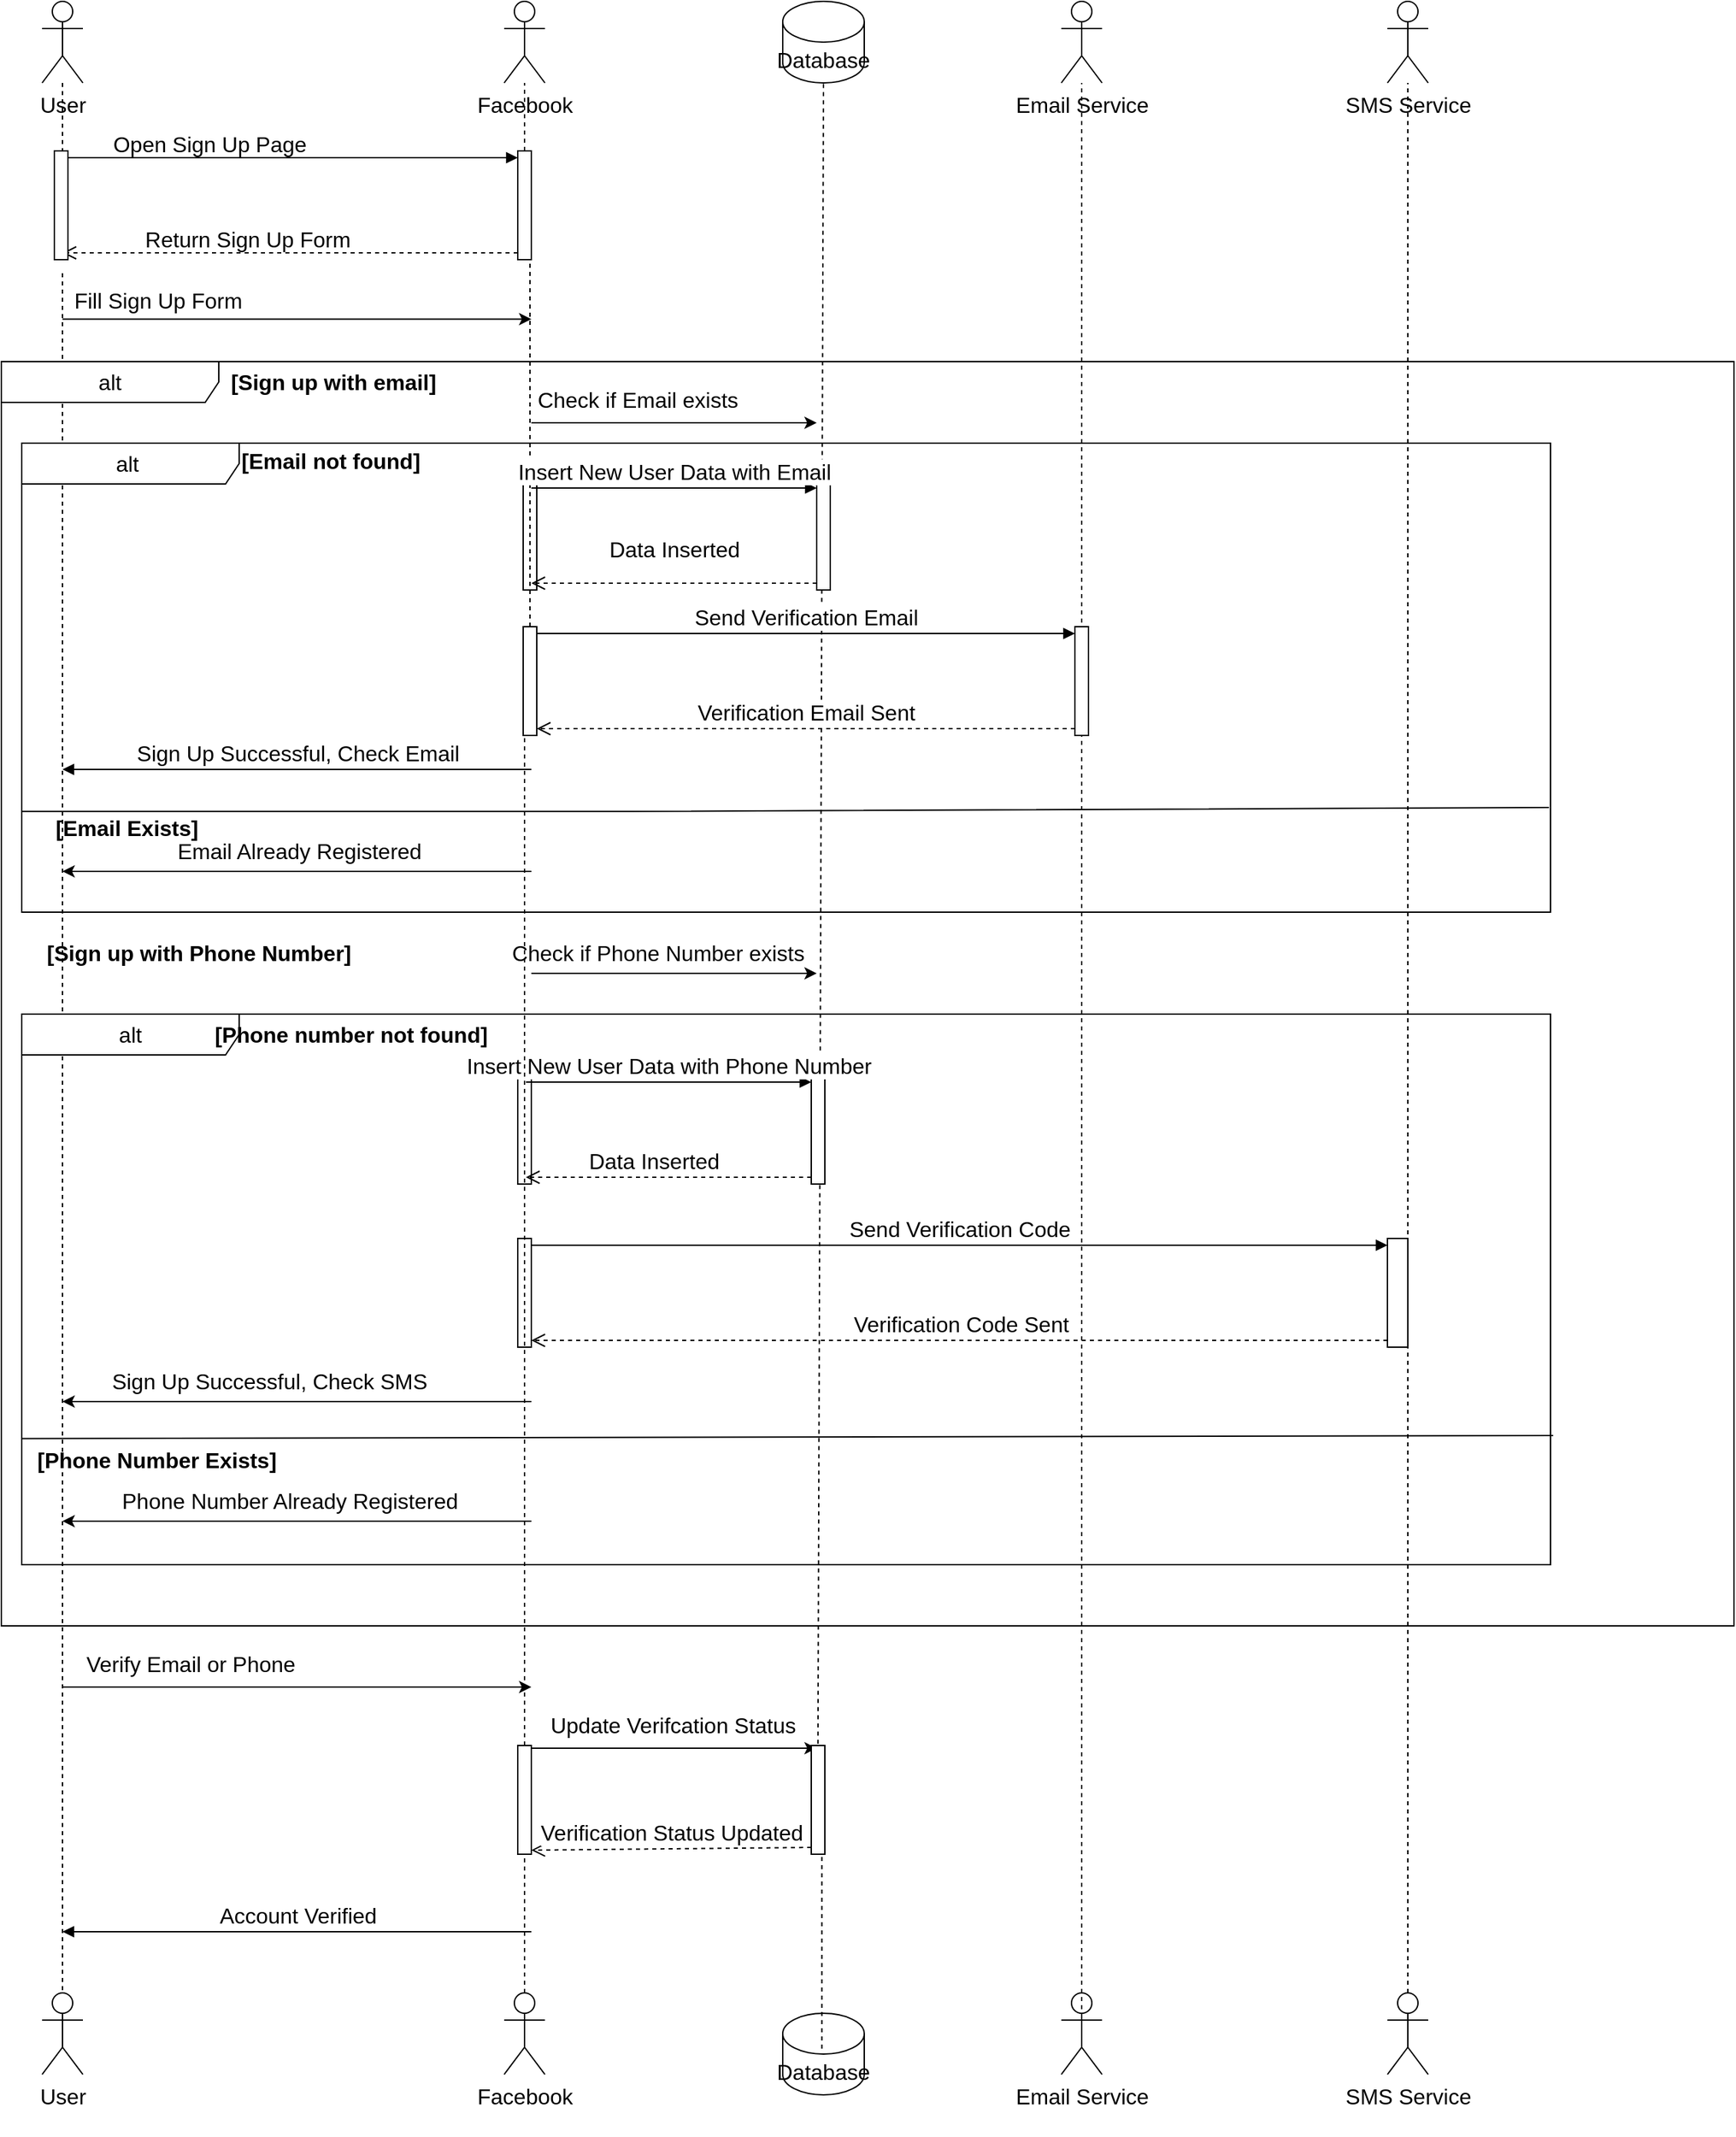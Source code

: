 <mxfile version="24.4.9" type="google">
  <diagram name="Page-1" id="2YBvvXClWsGukQMizWep">
    <mxGraphModel grid="1" page="1" gridSize="15" guides="1" tooltips="1" connect="1" arrows="1" fold="1" pageScale="1" pageWidth="850" pageHeight="1100" math="0" shadow="0">
      <root>
        <mxCell id="0" />
        <mxCell id="1" parent="0" />
        <mxCell id="toimclslDOgjbDnMPCtJ-9" value="User" style="shape=umlActor;verticalLabelPosition=bottom;verticalAlign=top;html=1;outlineConnect=0;fontSize=16;" vertex="1" parent="1">
          <mxGeometry x="120" y="20" width="30" height="60" as="geometry" />
        </mxCell>
        <mxCell id="toimclslDOgjbDnMPCtJ-10" value="User" style="shape=umlActor;verticalLabelPosition=bottom;verticalAlign=top;html=1;outlineConnect=0;fontSize=16;" vertex="1" parent="1">
          <mxGeometry x="120" y="1485" width="30" height="60" as="geometry" />
        </mxCell>
        <mxCell id="toimclslDOgjbDnMPCtJ-12" value="Facebook" style="shape=umlActor;verticalLabelPosition=bottom;verticalAlign=top;html=1;outlineConnect=0;fontSize=16;" vertex="1" parent="1">
          <mxGeometry x="460" y="20" width="30" height="60" as="geometry" />
        </mxCell>
        <mxCell id="toimclslDOgjbDnMPCtJ-16" value="Facebook" style="shape=umlActor;verticalLabelPosition=bottom;verticalAlign=top;html=1;outlineConnect=0;fontSize=16;" vertex="1" parent="1">
          <mxGeometry x="460" y="1485" width="30" height="60" as="geometry" />
        </mxCell>
        <mxCell id="toimclslDOgjbDnMPCtJ-22" value="" style="endArrow=none;dashed=1;html=1;rounded=0;exitX=0.5;exitY=0;exitDx=0;exitDy=0;exitPerimeter=0;fontSize=16;" edge="1" parent="1" source="toimclslDOgjbDnMPCtJ-82" target="toimclslDOgjbDnMPCtJ-12">
          <mxGeometry width="50" height="50" relative="1" as="geometry">
            <mxPoint x="580" y="340" as="sourcePoint" />
            <mxPoint x="630" y="290" as="targetPoint" />
          </mxGeometry>
        </mxCell>
        <mxCell id="toimclslDOgjbDnMPCtJ-23" value="" style="endArrow=none;dashed=1;html=1;rounded=0;fontSize=16;" edge="1" parent="1" target="toimclslDOgjbDnMPCtJ-10">
          <mxGeometry width="50" height="50" relative="1" as="geometry">
            <mxPoint x="134.96" y="220" as="sourcePoint" />
            <mxPoint x="630" y="290" as="targetPoint" />
          </mxGeometry>
        </mxCell>
        <mxCell id="toimclslDOgjbDnMPCtJ-29" value="Email Service" style="shape=umlActor;verticalLabelPosition=bottom;verticalAlign=top;html=1;outlineConnect=0;fontSize=16;" vertex="1" parent="1">
          <mxGeometry x="870" y="20" width="30" height="60" as="geometry" />
        </mxCell>
        <mxCell id="toimclslDOgjbDnMPCtJ-30" value="Email Service" style="shape=umlActor;verticalLabelPosition=bottom;verticalAlign=top;html=1;outlineConnect=0;fontSize=16;" vertex="1" parent="1">
          <mxGeometry x="870" y="1485" width="30" height="60" as="geometry" />
        </mxCell>
        <mxCell id="toimclslDOgjbDnMPCtJ-31" value="SMS Service&lt;div style=&quot;font-size: 16px;&quot;&gt;&lt;br style=&quot;font-size: 16px;&quot;&gt;&lt;/div&gt;" style="shape=umlActor;verticalLabelPosition=bottom;verticalAlign=top;html=1;outlineConnect=0;fontSize=16;" vertex="1" parent="1">
          <mxGeometry x="1110" y="20" width="30" height="60" as="geometry" />
        </mxCell>
        <mxCell id="toimclslDOgjbDnMPCtJ-32" value="SMS Service&lt;div style=&quot;font-size: 16px;&quot;&gt;&lt;br style=&quot;font-size: 16px;&quot;&gt;&lt;/div&gt;" style="shape=umlActor;verticalLabelPosition=bottom;verticalAlign=top;html=1;outlineConnect=0;fontSize=16;" vertex="1" parent="1">
          <mxGeometry x="1110" y="1485" width="30" height="60" as="geometry" />
        </mxCell>
        <mxCell id="toimclslDOgjbDnMPCtJ-34" value="" style="endArrow=none;dashed=1;html=1;rounded=0;exitX=0.48;exitY=0.434;exitDx=0;exitDy=0;exitPerimeter=0;fontSize=16;" edge="1" parent="1" source="toimclslDOgjbDnMPCtJ-149">
          <mxGeometry width="50" height="50" relative="1" as="geometry">
            <mxPoint x="695" y="580" as="sourcePoint" />
            <mxPoint x="695" y="80.0" as="targetPoint" />
          </mxGeometry>
        </mxCell>
        <mxCell id="toimclslDOgjbDnMPCtJ-35" value="" style="endArrow=none;dashed=1;html=1;rounded=0;exitX=0.5;exitY=0.5;exitDx=0;exitDy=0;exitPerimeter=0;fontSize=16;" edge="1" parent="1" source="toimclslDOgjbDnMPCtJ-30" target="toimclslDOgjbDnMPCtJ-29">
          <mxGeometry width="50" height="50" relative="1" as="geometry">
            <mxPoint x="660" y="280" as="sourcePoint" />
            <mxPoint x="710" y="230" as="targetPoint" />
          </mxGeometry>
        </mxCell>
        <mxCell id="toimclslDOgjbDnMPCtJ-36" value="" style="endArrow=none;dashed=1;html=1;rounded=0;fontSize=16;" edge="1" parent="1" source="toimclslDOgjbDnMPCtJ-32" target="toimclslDOgjbDnMPCtJ-31">
          <mxGeometry width="50" height="50" relative="1" as="geometry">
            <mxPoint x="660" y="280" as="sourcePoint" />
            <mxPoint x="710" y="230" as="targetPoint" />
          </mxGeometry>
        </mxCell>
        <mxCell id="toimclslDOgjbDnMPCtJ-39" value="Database" style="shape=cylinder3;whiteSpace=wrap;html=1;boundedLbl=1;backgroundOutline=1;size=15;fontSize=16;" vertex="1" parent="1">
          <mxGeometry x="665" y="20" width="60" height="60" as="geometry" />
        </mxCell>
        <mxCell id="toimclslDOgjbDnMPCtJ-40" value="Database" style="shape=cylinder3;whiteSpace=wrap;html=1;boundedLbl=1;backgroundOutline=1;size=15;fontSize=16;" vertex="1" parent="1">
          <mxGeometry x="665" y="1500" width="60" height="60" as="geometry" />
        </mxCell>
        <mxCell id="toimclslDOgjbDnMPCtJ-46" value="&lt;font style=&quot;font-size: 16px;&quot;&gt;Open Sign Up Page&lt;/font&gt;" style="text;html=1;align=center;verticalAlign=middle;resizable=0;points=[];autosize=1;strokeColor=none;fillColor=none;fontSize=16;" vertex="1" parent="1">
          <mxGeometry x="153" y="110" width="180" height="30" as="geometry" />
        </mxCell>
        <mxCell id="toimclslDOgjbDnMPCtJ-48" value="&lt;font style=&quot;font-size: 16px;&quot;&gt;Return Sign Up Form&lt;/font&gt;" style="text;html=1;align=center;verticalAlign=middle;resizable=0;points=[];autosize=1;strokeColor=none;fillColor=none;fontSize=16;" vertex="1" parent="1">
          <mxGeometry x="181" y="180" width="180" height="30" as="geometry" />
        </mxCell>
        <mxCell id="toimclslDOgjbDnMPCtJ-49" value="" style="endArrow=classic;html=1;rounded=0;fontSize=16;" edge="1" parent="1">
          <mxGeometry width="50" height="50" relative="1" as="geometry">
            <mxPoint x="135" y="253.75" as="sourcePoint" />
            <mxPoint x="480" y="253.75" as="targetPoint" />
          </mxGeometry>
        </mxCell>
        <mxCell id="toimclslDOgjbDnMPCtJ-50" value="Fill Sign Up Form" style="text;html=1;align=center;verticalAlign=middle;resizable=0;points=[];autosize=1;strokeColor=none;fillColor=none;fontSize=16;" vertex="1" parent="1">
          <mxGeometry x="130" y="225" width="150" height="30" as="geometry" />
        </mxCell>
        <mxCell id="toimclslDOgjbDnMPCtJ-52" value="&lt;font style=&quot;font-size: 16px;&quot;&gt;alt&lt;/font&gt;" style="shape=umlFrame;whiteSpace=wrap;html=1;pointerEvents=0;recursiveResize=0;container=1;collapsible=0;width=160;fontSize=16;" vertex="1" parent="1">
          <mxGeometry x="90" y="285" width="1275" height="930" as="geometry" />
        </mxCell>
        <mxCell id="toimclslDOgjbDnMPCtJ-55" value="&lt;font style=&quot;font-size: 16px;&quot;&gt;&lt;b style=&quot;font-size: 16px;&quot;&gt;[Sign up with email]&lt;/b&gt;&lt;/font&gt;" style="text;html=1;align=center;verticalAlign=middle;resizable=0;points=[];autosize=1;strokeColor=none;fillColor=none;fontSize=16;" vertex="1" parent="toimclslDOgjbDnMPCtJ-52">
          <mxGeometry x="154" width="180" height="30" as="geometry" />
        </mxCell>
        <mxCell id="toimclslDOgjbDnMPCtJ-57" value="" style="endArrow=classic;html=1;rounded=0;fontSize=16;" edge="1" parent="toimclslDOgjbDnMPCtJ-52">
          <mxGeometry width="50" height="50" relative="1" as="geometry">
            <mxPoint x="390" y="45" as="sourcePoint" />
            <mxPoint x="600" y="45" as="targetPoint" />
          </mxGeometry>
        </mxCell>
        <mxCell id="toimclslDOgjbDnMPCtJ-58" value="Check if Email exists" style="text;html=1;align=center;verticalAlign=middle;resizable=0;points=[];autosize=1;strokeColor=none;fillColor=none;fontSize=16;" vertex="1" parent="toimclslDOgjbDnMPCtJ-52">
          <mxGeometry x="378" y="13" width="180" height="30" as="geometry" />
        </mxCell>
        <mxCell id="toimclslDOgjbDnMPCtJ-98" value="Sign Up Successful, Check Email" style="html=1;verticalAlign=bottom;endArrow=block;curved=0;rounded=0;fontSize=16;" edge="1" parent="toimclslDOgjbDnMPCtJ-52">
          <mxGeometry width="80" relative="1" as="geometry">
            <mxPoint x="390" y="300" as="sourcePoint" />
            <mxPoint x="45" y="300" as="targetPoint" />
          </mxGeometry>
        </mxCell>
        <mxCell id="toimclslDOgjbDnMPCtJ-108" value="&lt;b style=&quot;font-size: 16px;&quot;&gt;[Sign up with Phone Number]&lt;/b&gt;" style="text;html=1;align=center;verticalAlign=middle;resizable=0;points=[];autosize=1;strokeColor=none;fillColor=none;fontSize=16;" vertex="1" parent="toimclslDOgjbDnMPCtJ-52">
          <mxGeometry x="17" y="420" width="255" height="30" as="geometry" />
        </mxCell>
        <mxCell id="toimclslDOgjbDnMPCtJ-110" value="Check if Phone Number exists" style="text;html=1;align=center;verticalAlign=middle;resizable=0;points=[];autosize=1;strokeColor=none;fillColor=none;fontSize=16;" vertex="1" parent="toimclslDOgjbDnMPCtJ-52">
          <mxGeometry x="363" y="420" width="240" height="30" as="geometry" />
        </mxCell>
        <mxCell id="toimclslDOgjbDnMPCtJ-111" value="alt" style="shape=umlFrame;whiteSpace=wrap;html=1;pointerEvents=0;recursiveResize=0;container=1;collapsible=0;width=160;fontSize=16;" vertex="1" parent="toimclslDOgjbDnMPCtJ-52">
          <mxGeometry x="15" y="480" width="1125" height="405" as="geometry" />
        </mxCell>
        <mxCell id="toimclslDOgjbDnMPCtJ-112" value="&lt;b style=&quot;font-size: 16px;&quot;&gt;[Phone number not found]&lt;/b&gt;" style="text;html=1;align=center;verticalAlign=middle;resizable=0;points=[];autosize=1;strokeColor=none;fillColor=none;fontSize=16;" vertex="1" parent="toimclslDOgjbDnMPCtJ-111">
          <mxGeometry x="129" width="225" height="30" as="geometry" />
        </mxCell>
        <mxCell id="toimclslDOgjbDnMPCtJ-125" value="" style="html=1;points=[[0,0,0,0,5],[0,1,0,0,-5],[1,0,0,0,5],[1,1,0,0,-5]];perimeter=orthogonalPerimeter;outlineConnect=0;targetShapes=umlLifeline;portConstraint=eastwest;newEdgeStyle={&quot;curved&quot;:0,&quot;rounded&quot;:0};fontSize=16;" vertex="1" parent="toimclslDOgjbDnMPCtJ-111">
          <mxGeometry x="581" y="45" width="10" height="80" as="geometry" />
        </mxCell>
        <mxCell id="toimclslDOgjbDnMPCtJ-126" value="" style="html=1;points=[[0,0,0,0,5],[0,1,0,0,-5],[1,0,0,0,5],[1,1,0,0,-5]];perimeter=orthogonalPerimeter;outlineConnect=0;targetShapes=umlLifeline;portConstraint=eastwest;newEdgeStyle={&quot;curved&quot;:0,&quot;rounded&quot;:0};fontSize=16;" vertex="1" parent="toimclslDOgjbDnMPCtJ-111">
          <mxGeometry x="365" y="45" width="10" height="80" as="geometry" />
        </mxCell>
        <mxCell id="toimclslDOgjbDnMPCtJ-127" value="Insert New User Data with Phone Number" style="html=1;verticalAlign=bottom;endArrow=block;curved=0;rounded=0;entryX=0;entryY=0;entryDx=0;entryDy=5;fontSize=16;" edge="1" parent="toimclslDOgjbDnMPCtJ-111" target="toimclslDOgjbDnMPCtJ-125">
          <mxGeometry relative="1" as="geometry">
            <mxPoint x="371" y="50" as="sourcePoint" />
          </mxGeometry>
        </mxCell>
        <mxCell id="toimclslDOgjbDnMPCtJ-128" value="Data Inserted" style="html=1;verticalAlign=bottom;endArrow=open;dashed=1;endSize=8;curved=0;rounded=0;exitX=0;exitY=1;exitDx=0;exitDy=-5;fontSize=16;" edge="1" parent="toimclslDOgjbDnMPCtJ-111" source="toimclslDOgjbDnMPCtJ-125">
          <mxGeometry x="0.105" relative="1" as="geometry">
            <mxPoint x="371" y="120" as="targetPoint" />
            <mxPoint as="offset" />
          </mxGeometry>
        </mxCell>
        <mxCell id="toimclslDOgjbDnMPCtJ-133" value="" style="html=1;points=[[0,0,0,0,5],[0,1,0,0,-5],[1,0,0,0,5],[1,1,0,0,-5]];perimeter=orthogonalPerimeter;outlineConnect=0;targetShapes=umlLifeline;portConstraint=eastwest;newEdgeStyle={&quot;curved&quot;:0,&quot;rounded&quot;:0};fontSize=16;" vertex="1" parent="toimclslDOgjbDnMPCtJ-111">
          <mxGeometry x="1005" y="165" width="15" height="80" as="geometry" />
        </mxCell>
        <mxCell id="toimclslDOgjbDnMPCtJ-134" value="" style="html=1;points=[[0,0,0,0,5],[0,1,0,0,-5],[1,0,0,0,5],[1,1,0,0,-5]];perimeter=orthogonalPerimeter;outlineConnect=0;targetShapes=umlLifeline;portConstraint=eastwest;newEdgeStyle={&quot;curved&quot;:0,&quot;rounded&quot;:0};fontSize=16;" vertex="1" parent="toimclslDOgjbDnMPCtJ-111">
          <mxGeometry x="365" y="165" width="10" height="80" as="geometry" />
        </mxCell>
        <mxCell id="toimclslDOgjbDnMPCtJ-135" value="Send Verification Code" style="html=1;verticalAlign=bottom;endArrow=block;curved=0;rounded=0;entryX=0;entryY=0;entryDx=0;entryDy=5;fontSize=16;" edge="1" parent="toimclslDOgjbDnMPCtJ-111" source="toimclslDOgjbDnMPCtJ-134" target="toimclslDOgjbDnMPCtJ-133">
          <mxGeometry relative="1" as="geometry">
            <mxPoint x="701" y="155" as="sourcePoint" />
          </mxGeometry>
        </mxCell>
        <mxCell id="toimclslDOgjbDnMPCtJ-136" value="Verification Code Sent" style="html=1;verticalAlign=bottom;endArrow=open;dashed=1;endSize=8;curved=0;rounded=0;exitX=0;exitY=1;exitDx=0;exitDy=-5;fontSize=16;" edge="1" parent="toimclslDOgjbDnMPCtJ-111" source="toimclslDOgjbDnMPCtJ-133" target="toimclslDOgjbDnMPCtJ-134">
          <mxGeometry x="-0.001" relative="1" as="geometry">
            <mxPoint x="701" y="225" as="targetPoint" />
            <mxPoint as="offset" />
          </mxGeometry>
        </mxCell>
        <mxCell id="toimclslDOgjbDnMPCtJ-138" value="Sign Up Successful, Check SMS" style="text;html=1;align=center;verticalAlign=middle;resizable=0;points=[];autosize=1;strokeColor=none;fillColor=none;fontSize=16;" vertex="1" parent="toimclslDOgjbDnMPCtJ-111">
          <mxGeometry x="47" y="255" width="270" height="30" as="geometry" />
        </mxCell>
        <mxCell id="toimclslDOgjbDnMPCtJ-140" value="&lt;b style=&quot;font-size: 16px;&quot;&gt;[Phone Number Exists]&lt;/b&gt;" style="text;html=1;align=center;verticalAlign=middle;resizable=0;points=[];autosize=1;strokeColor=none;fillColor=none;fontSize=16;" vertex="1" parent="toimclslDOgjbDnMPCtJ-111">
          <mxGeometry x="-6" y="313" width="210" height="30" as="geometry" />
        </mxCell>
        <mxCell id="toimclslDOgjbDnMPCtJ-141" value="" style="endArrow=classic;html=1;rounded=0;fontSize=16;" edge="1" parent="toimclslDOgjbDnMPCtJ-111">
          <mxGeometry width="50" height="50" relative="1" as="geometry">
            <mxPoint x="375" y="373" as="sourcePoint" />
            <mxPoint x="30" y="373" as="targetPoint" />
          </mxGeometry>
        </mxCell>
        <mxCell id="toimclslDOgjbDnMPCtJ-143" value="Phone Number Already Registered" style="text;html=1;align=center;verticalAlign=middle;resizable=0;points=[];autosize=1;strokeColor=none;fillColor=none;fontSize=16;" vertex="1" parent="toimclslDOgjbDnMPCtJ-111">
          <mxGeometry x="54" y="343" width="285" height="30" as="geometry" />
        </mxCell>
        <mxCell id="toimclslDOgjbDnMPCtJ-139" value="" style="endArrow=none;html=1;rounded=0;exitX=0;exitY=0.771;exitDx=0;exitDy=0;exitPerimeter=0;fontSize=16;" edge="1" parent="toimclslDOgjbDnMPCtJ-52" source="toimclslDOgjbDnMPCtJ-111">
          <mxGeometry width="50" height="50" relative="1" as="geometry">
            <mxPoint x="525" y="770" as="sourcePoint" />
            <mxPoint x="1142" y="790" as="targetPoint" />
          </mxGeometry>
        </mxCell>
        <mxCell id="toimclslDOgjbDnMPCtJ-59" value="alt&amp;nbsp;" style="shape=umlFrame;whiteSpace=wrap;html=1;pointerEvents=0;recursiveResize=0;container=1;collapsible=0;width=160;fontSize=16;" vertex="1" parent="1">
          <mxGeometry x="105" y="345" width="1125" height="345" as="geometry" />
        </mxCell>
        <mxCell id="toimclslDOgjbDnMPCtJ-88" value="" style="html=1;points=[[0,0,0,0,5],[0,1,0,0,-5],[1,0,0,0,5],[1,1,0,0,-5]];perimeter=orthogonalPerimeter;outlineConnect=0;targetShapes=umlLifeline;portConstraint=eastwest;newEdgeStyle={&quot;curved&quot;:0,&quot;rounded&quot;:0};fontSize=16;" vertex="1" parent="toimclslDOgjbDnMPCtJ-59">
          <mxGeometry x="585" y="28" width="10" height="80" as="geometry" />
        </mxCell>
        <mxCell id="toimclslDOgjbDnMPCtJ-92" value="" style="html=1;points=[[0,0,0,0,5],[0,1,0,0,-5],[1,0,0,0,5],[1,1,0,0,-5]];perimeter=orthogonalPerimeter;outlineConnect=0;targetShapes=umlLifeline;portConstraint=eastwest;newEdgeStyle={&quot;curved&quot;:0,&quot;rounded&quot;:0};fontSize=16;" vertex="1" parent="toimclslDOgjbDnMPCtJ-59">
          <mxGeometry x="369" y="28" width="10" height="80" as="geometry" />
        </mxCell>
        <mxCell id="toimclslDOgjbDnMPCtJ-93" value="" style="html=1;points=[[0,0,0,0,5],[0,1,0,0,-5],[1,0,0,0,5],[1,1,0,0,-5]];perimeter=orthogonalPerimeter;outlineConnect=0;targetShapes=umlLifeline;portConstraint=eastwest;newEdgeStyle={&quot;curved&quot;:0,&quot;rounded&quot;:0};fontSize=16;" vertex="1" parent="toimclslDOgjbDnMPCtJ-59">
          <mxGeometry x="775" y="135" width="10" height="80" as="geometry" />
        </mxCell>
        <mxCell id="toimclslDOgjbDnMPCtJ-96" value="" style="html=1;points=[[0,0,0,0,5],[0,1,0,0,-5],[1,0,0,0,5],[1,1,0,0,-5]];perimeter=orthogonalPerimeter;outlineConnect=0;targetShapes=umlLifeline;portConstraint=eastwest;newEdgeStyle={&quot;curved&quot;:0,&quot;rounded&quot;:0};fontSize=16;" vertex="1" parent="toimclslDOgjbDnMPCtJ-59">
          <mxGeometry x="369" y="135" width="10" height="80" as="geometry" />
        </mxCell>
        <mxCell id="toimclslDOgjbDnMPCtJ-94" value="Send Verification Email" style="html=1;verticalAlign=bottom;endArrow=block;curved=0;rounded=0;entryX=0;entryY=0;entryDx=0;entryDy=5;fontSize=16;" edge="1" parent="toimclslDOgjbDnMPCtJ-59" source="toimclslDOgjbDnMPCtJ-96" target="toimclslDOgjbDnMPCtJ-93">
          <mxGeometry relative="1" as="geometry">
            <mxPoint x="705" y="125" as="sourcePoint" />
          </mxGeometry>
        </mxCell>
        <mxCell id="toimclslDOgjbDnMPCtJ-95" value="Verification Email Sent" style="html=1;verticalAlign=bottom;endArrow=open;dashed=1;endSize=8;curved=0;rounded=0;exitX=0;exitY=1;exitDx=0;exitDy=-5;fontSize=16;" edge="1" parent="toimclslDOgjbDnMPCtJ-59" source="toimclslDOgjbDnMPCtJ-93" target="toimclslDOgjbDnMPCtJ-96">
          <mxGeometry x="-0.001" relative="1" as="geometry">
            <mxPoint x="705" y="195" as="targetPoint" />
            <mxPoint as="offset" />
          </mxGeometry>
        </mxCell>
        <mxCell id="toimclslDOgjbDnMPCtJ-101" value="&lt;b style=&quot;font-size: 16px;&quot;&gt;[Email Exists]&lt;/b&gt;" style="text;html=1;align=center;verticalAlign=middle;resizable=0;points=[];autosize=1;strokeColor=none;fillColor=none;fontSize=16;" vertex="1" parent="toimclslDOgjbDnMPCtJ-59">
          <mxGeometry x="9" y="268" width="135" height="30" as="geometry" />
        </mxCell>
        <mxCell id="toimclslDOgjbDnMPCtJ-103" value="Email Already Registered" style="text;html=1;align=center;verticalAlign=middle;resizable=0;points=[];autosize=1;strokeColor=none;fillColor=none;fontSize=16;" vertex="1" parent="toimclslDOgjbDnMPCtJ-59">
          <mxGeometry x="99" y="285" width="210" height="30" as="geometry" />
        </mxCell>
        <mxCell id="toimclslDOgjbDnMPCtJ-106" value="" style="endArrow=none;html=1;rounded=0;entryX=0.999;entryY=0.764;entryDx=0;entryDy=0;entryPerimeter=0;fontSize=16;" edge="1" parent="toimclslDOgjbDnMPCtJ-59">
          <mxGeometry width="50" height="50" relative="1" as="geometry">
            <mxPoint y="270.88" as="sourcePoint" />
            <mxPoint x="1123.875" y="268.0" as="targetPoint" />
            <Array as="points">
              <mxPoint x="450" y="270.88" />
            </Array>
          </mxGeometry>
        </mxCell>
        <mxCell id="toimclslDOgjbDnMPCtJ-60" value="&lt;b style=&quot;font-size: 16px;&quot;&gt;[Email not found]&lt;/b&gt;" style="text;html=1;align=center;verticalAlign=middle;resizable=0;points=[];autosize=1;strokeColor=none;fillColor=none;fontSize=16;" vertex="1" parent="toimclslDOgjbDnMPCtJ-59">
          <mxGeometry x="144" y="-2" width="165" height="30" as="geometry" />
        </mxCell>
        <mxCell id="toimclslDOgjbDnMPCtJ-81" value="" style="endArrow=none;dashed=1;html=1;rounded=0;fontSize=16;" edge="1" parent="1" source="toimclslDOgjbDnMPCtJ-9">
          <mxGeometry width="50" height="50" relative="1" as="geometry">
            <mxPoint x="135" y="80" as="sourcePoint" />
            <mxPoint x="135" y="140.0" as="targetPoint" />
          </mxGeometry>
        </mxCell>
        <mxCell id="toimclslDOgjbDnMPCtJ-83" value="" style="html=1;verticalAlign=bottom;endArrow=block;curved=0;rounded=0;entryX=0;entryY=0;entryDx=0;entryDy=5;fontSize=16;" edge="1" parent="1" target="toimclslDOgjbDnMPCtJ-82">
          <mxGeometry relative="1" as="geometry">
            <mxPoint x="135" y="135" as="sourcePoint" />
            <mxPoint as="offset" />
          </mxGeometry>
        </mxCell>
        <mxCell id="toimclslDOgjbDnMPCtJ-84" value="" style="html=1;verticalAlign=bottom;endArrow=open;dashed=1;endSize=8;curved=0;rounded=0;exitX=0;exitY=1;exitDx=0;exitDy=-5;fontSize=16;" edge="1" parent="1" source="toimclslDOgjbDnMPCtJ-82">
          <mxGeometry relative="1" as="geometry">
            <mxPoint x="135" y="205" as="targetPoint" />
          </mxGeometry>
        </mxCell>
        <mxCell id="toimclslDOgjbDnMPCtJ-85" value="" style="endArrow=none;dashed=1;html=1;rounded=0;exitX=0.5;exitY=0;exitDx=0;exitDy=0;exitPerimeter=0;fontSize=16;" edge="1" parent="1" source="toimclslDOgjbDnMPCtJ-96" target="toimclslDOgjbDnMPCtJ-82">
          <mxGeometry width="50" height="50" relative="1" as="geometry">
            <mxPoint x="475" y="900" as="sourcePoint" />
            <mxPoint x="475" y="80" as="targetPoint" />
          </mxGeometry>
        </mxCell>
        <mxCell id="toimclslDOgjbDnMPCtJ-82" value="" style="html=1;points=[[0,0,0,0,5],[0,1,0,0,-5],[1,0,0,0,5],[1,1,0,0,-5]];perimeter=orthogonalPerimeter;outlineConnect=0;targetShapes=umlLifeline;portConstraint=eastwest;newEdgeStyle={&quot;curved&quot;:0,&quot;rounded&quot;:0};fontSize=16;" vertex="1" parent="1">
          <mxGeometry x="470" y="130" width="10" height="80" as="geometry" />
        </mxCell>
        <mxCell id="toimclslDOgjbDnMPCtJ-87" value="" style="html=1;points=[[0,0,0,0,5],[0,1,0,0,-5],[1,0,0,0,5],[1,1,0,0,-5]];perimeter=orthogonalPerimeter;outlineConnect=0;targetShapes=umlLifeline;portConstraint=eastwest;newEdgeStyle={&quot;curved&quot;:0,&quot;rounded&quot;:0};fontSize=16;" vertex="1" parent="1">
          <mxGeometry x="129" y="130" width="10" height="80" as="geometry" />
        </mxCell>
        <mxCell id="toimclslDOgjbDnMPCtJ-89" value="Insert New User Data with Email" style="html=1;verticalAlign=bottom;endArrow=block;curved=0;rounded=0;entryX=0;entryY=0;entryDx=0;entryDy=5;fontSize=16;" edge="1" parent="1" target="toimclslDOgjbDnMPCtJ-88">
          <mxGeometry relative="1" as="geometry">
            <mxPoint x="480" y="378" as="sourcePoint" />
          </mxGeometry>
        </mxCell>
        <mxCell id="toimclslDOgjbDnMPCtJ-90" value="Data Inserted" style="html=1;verticalAlign=bottom;endArrow=open;dashed=1;endSize=8;curved=0;rounded=0;exitX=0;exitY=1;exitDx=0;exitDy=-5;fontSize=16;" edge="1" parent="1" source="toimclslDOgjbDnMPCtJ-88">
          <mxGeometry y="-13" relative="1" as="geometry">
            <mxPoint x="480" y="448" as="targetPoint" />
            <mxPoint as="offset" />
          </mxGeometry>
        </mxCell>
        <mxCell id="toimclslDOgjbDnMPCtJ-97" value="" style="endArrow=none;dashed=1;html=1;rounded=0;exitX=0.5;exitY=0;exitDx=0;exitDy=0;exitPerimeter=0;fontSize=16;" edge="1" parent="1" source="toimclslDOgjbDnMPCtJ-153" target="toimclslDOgjbDnMPCtJ-96">
          <mxGeometry width="50" height="50" relative="1" as="geometry">
            <mxPoint x="475" y="900" as="sourcePoint" />
            <mxPoint x="475" y="210" as="targetPoint" />
          </mxGeometry>
        </mxCell>
        <mxCell id="toimclslDOgjbDnMPCtJ-102" value="" style="endArrow=classic;html=1;rounded=0;fontSize=16;" edge="1" parent="1">
          <mxGeometry width="50" height="50" relative="1" as="geometry">
            <mxPoint x="480" y="660" as="sourcePoint" />
            <mxPoint x="135" y="660" as="targetPoint" />
          </mxGeometry>
        </mxCell>
        <mxCell id="toimclslDOgjbDnMPCtJ-109" value="" style="endArrow=classic;html=1;rounded=0;fontSize=16;" edge="1" parent="1">
          <mxGeometry width="50" height="50" relative="1" as="geometry">
            <mxPoint x="480" y="735" as="sourcePoint" />
            <mxPoint x="690" y="735" as="targetPoint" />
          </mxGeometry>
        </mxCell>
        <mxCell id="toimclslDOgjbDnMPCtJ-137" value="" style="endArrow=classic;html=1;rounded=0;fontSize=16;" edge="1" parent="1">
          <mxGeometry width="50" height="50" relative="1" as="geometry">
            <mxPoint x="480" y="1050" as="sourcePoint" />
            <mxPoint x="135" y="1050" as="targetPoint" />
          </mxGeometry>
        </mxCell>
        <mxCell id="toimclslDOgjbDnMPCtJ-144" value="" style="endArrow=classic;html=1;rounded=0;fontSize=16;" edge="1" parent="1">
          <mxGeometry width="50" height="50" relative="1" as="geometry">
            <mxPoint x="135" y="1260" as="sourcePoint" />
            <mxPoint x="480" y="1260" as="targetPoint" />
          </mxGeometry>
        </mxCell>
        <mxCell id="toimclslDOgjbDnMPCtJ-145" value="Verify Email or Phone" style="text;html=1;align=center;verticalAlign=middle;resizable=0;points=[];autosize=1;strokeColor=none;fillColor=none;fontSize=16;" vertex="1" parent="1">
          <mxGeometry x="139" y="1228" width="180" height="30" as="geometry" />
        </mxCell>
        <mxCell id="toimclslDOgjbDnMPCtJ-146" value="" style="endArrow=classic;html=1;rounded=0;fontSize=16;" edge="1" parent="1">
          <mxGeometry width="50" height="50" relative="1" as="geometry">
            <mxPoint x="480" y="1305" as="sourcePoint" />
            <mxPoint x="690" y="1305" as="targetPoint" />
          </mxGeometry>
        </mxCell>
        <mxCell id="toimclslDOgjbDnMPCtJ-147" value="Update Verifcation Status" style="text;html=1;align=center;verticalAlign=middle;resizable=0;points=[];autosize=1;strokeColor=none;fillColor=none;fontSize=16;" vertex="1" parent="1">
          <mxGeometry x="479" y="1273" width="210" height="30" as="geometry" />
        </mxCell>
        <mxCell id="toimclslDOgjbDnMPCtJ-151" value="Verification Status Updated" style="html=1;verticalAlign=bottom;endArrow=open;dashed=1;endSize=8;curved=0;rounded=0;exitX=0;exitY=1;exitDx=0;exitDy=-5;fontSize=16;" edge="1" parent="1" source="toimclslDOgjbDnMPCtJ-149">
          <mxGeometry relative="1" as="geometry">
            <mxPoint x="480" y="1380" as="targetPoint" />
          </mxGeometry>
        </mxCell>
        <mxCell id="toimclslDOgjbDnMPCtJ-152" value="" style="endArrow=none;dashed=1;html=1;rounded=0;exitX=0.48;exitY=0.434;exitDx=0;exitDy=0;exitPerimeter=0;fontSize=16;" edge="1" parent="1" source="toimclslDOgjbDnMPCtJ-40" target="toimclslDOgjbDnMPCtJ-149">
          <mxGeometry width="50" height="50" relative="1" as="geometry">
            <mxPoint x="694" y="1526" as="sourcePoint" />
            <mxPoint x="695" y="80.0" as="targetPoint" />
          </mxGeometry>
        </mxCell>
        <mxCell id="toimclslDOgjbDnMPCtJ-149" value="" style="html=1;points=[[0,0,0,0,5],[0,1,0,0,-5],[1,0,0,0,5],[1,1,0,0,-5]];perimeter=orthogonalPerimeter;outlineConnect=0;targetShapes=umlLifeline;portConstraint=eastwest;newEdgeStyle={&quot;curved&quot;:0,&quot;rounded&quot;:0};fontSize=16;" vertex="1" parent="1">
          <mxGeometry x="686" y="1303" width="10" height="80" as="geometry" />
        </mxCell>
        <mxCell id="toimclslDOgjbDnMPCtJ-154" value="" style="endArrow=none;dashed=1;html=1;rounded=0;exitX=0.5;exitY=0;exitDx=0;exitDy=0;exitPerimeter=0;fontSize=16;" edge="1" parent="1" source="toimclslDOgjbDnMPCtJ-16" target="toimclslDOgjbDnMPCtJ-153">
          <mxGeometry width="50" height="50" relative="1" as="geometry">
            <mxPoint x="475" y="1485" as="sourcePoint" />
            <mxPoint x="475" y="560" as="targetPoint" />
          </mxGeometry>
        </mxCell>
        <mxCell id="toimclslDOgjbDnMPCtJ-153" value="" style="html=1;points=[[0,0,0,0,5],[0,1,0,0,-5],[1,0,0,0,5],[1,1,0,0,-5]];perimeter=orthogonalPerimeter;outlineConnect=0;targetShapes=umlLifeline;portConstraint=eastwest;newEdgeStyle={&quot;curved&quot;:0,&quot;rounded&quot;:0};fontSize=16;" vertex="1" parent="1">
          <mxGeometry x="470" y="1303" width="10" height="80" as="geometry" />
        </mxCell>
        <mxCell id="toimclslDOgjbDnMPCtJ-155" value="Account Verified" style="html=1;verticalAlign=bottom;endArrow=block;curved=0;rounded=0;fontSize=16;" edge="1" parent="1">
          <mxGeometry width="80" relative="1" as="geometry">
            <mxPoint x="480" y="1440" as="sourcePoint" />
            <mxPoint x="135" y="1440" as="targetPoint" />
          </mxGeometry>
        </mxCell>
      </root>
    </mxGraphModel>
  </diagram>
</mxfile>
